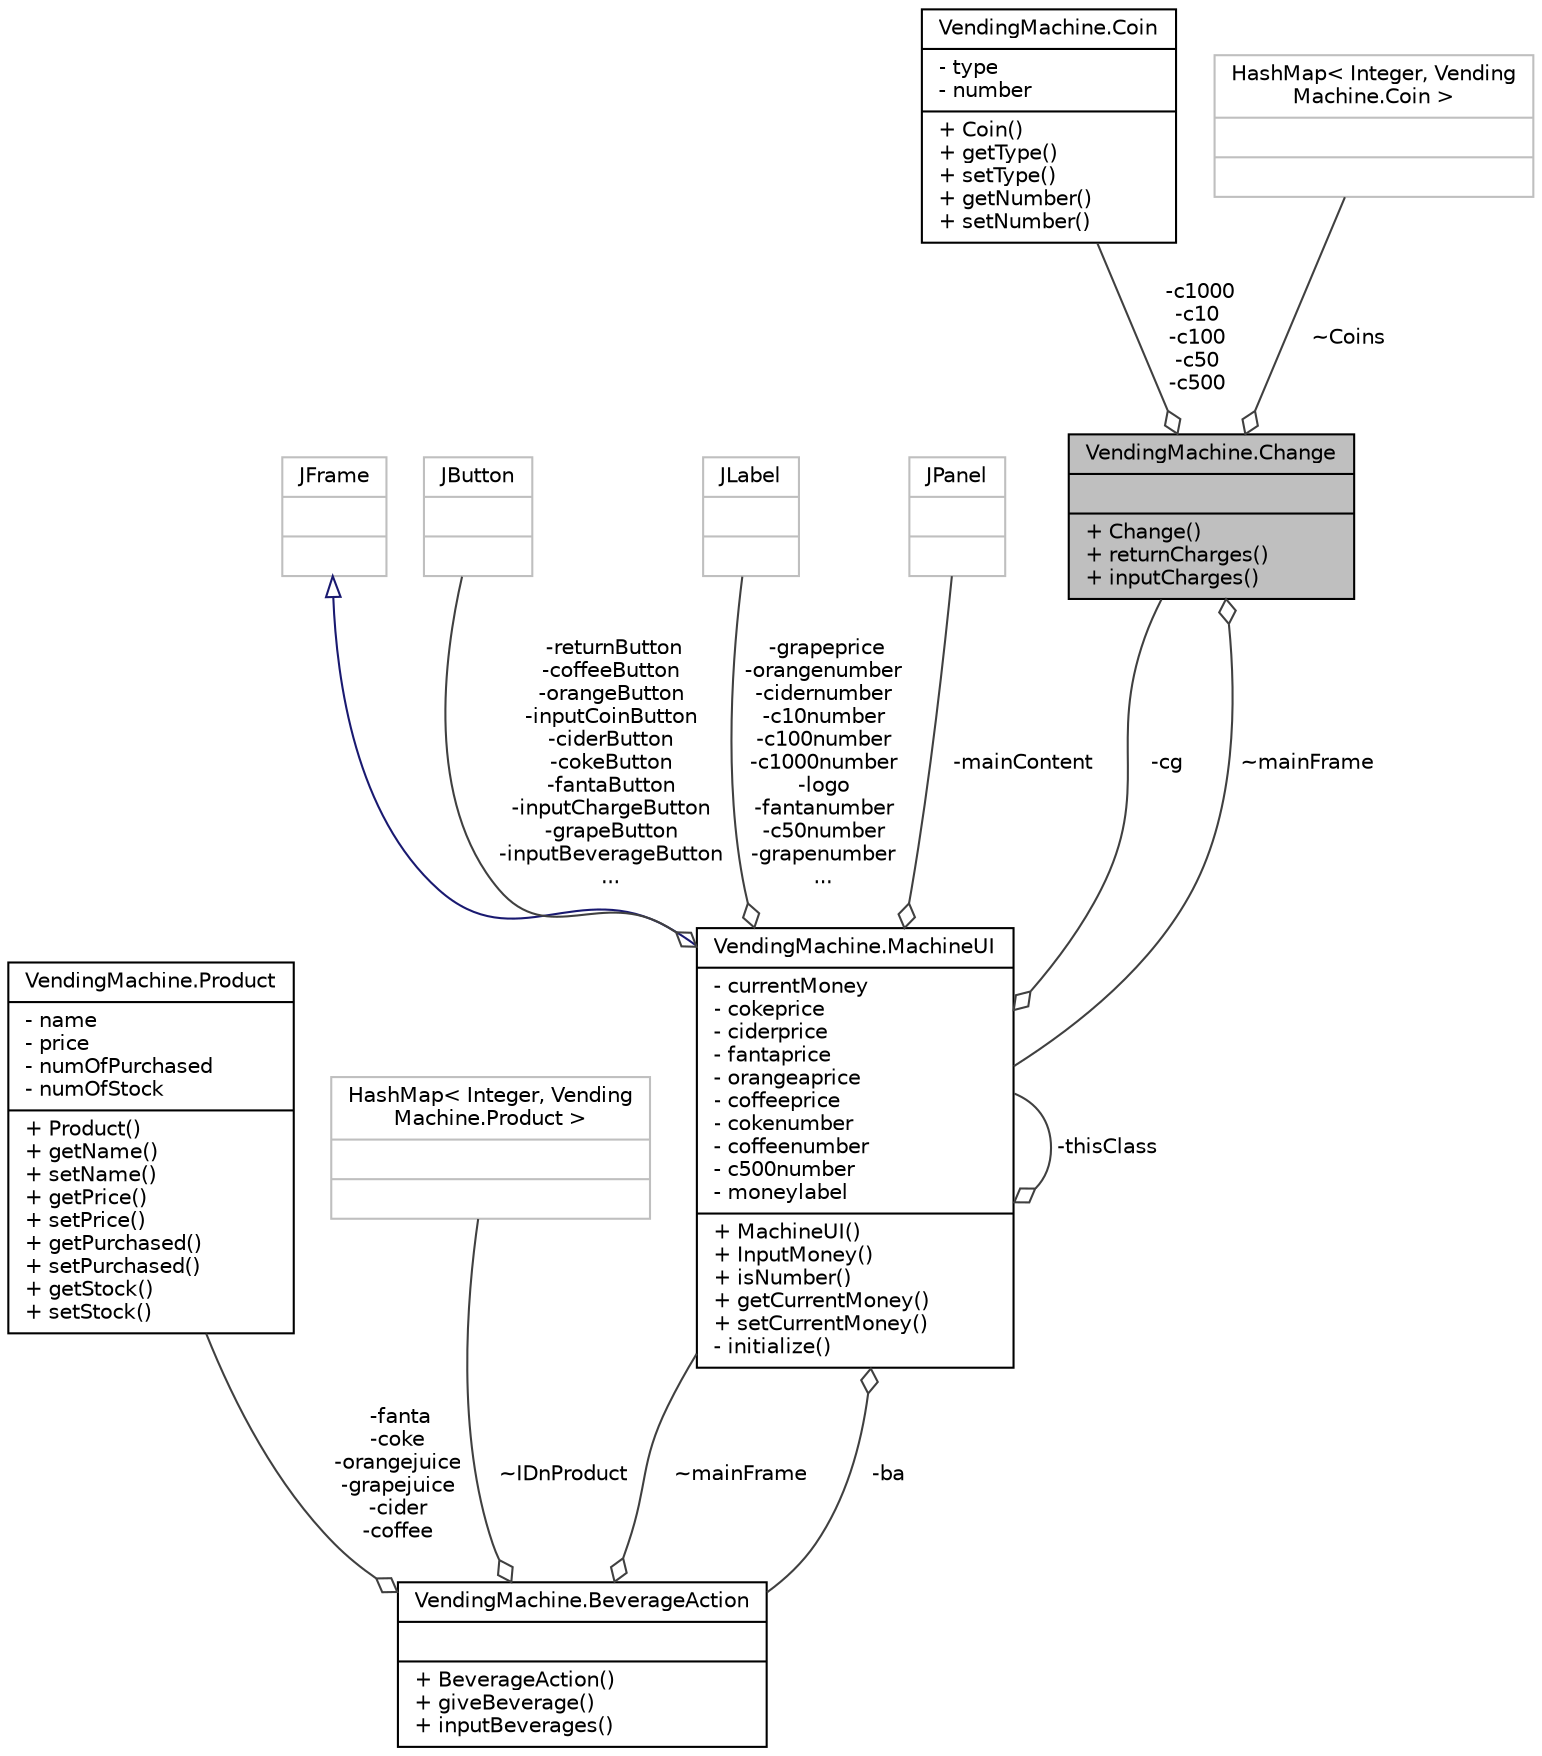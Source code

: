 digraph "VendingMachine.Change"
{
  edge [fontname="Helvetica",fontsize="10",labelfontname="Helvetica",labelfontsize="10"];
  node [fontname="Helvetica",fontsize="10",shape=record];
  Node1 [label="{VendingMachine.Change\n||+ Change()\l+ returnCharges()\l+ inputCharges()\l}",height=0.2,width=0.4,color="black", fillcolor="grey75", style="filled", fontcolor="black"];
  Node2 -> Node1 [color="grey25",fontsize="10",style="solid",label=" -c1000\n-c10\n-c100\n-c50\n-c500" ,arrowhead="odiamond",fontname="Helvetica"];
  Node2 [label="{VendingMachine.Coin\n|- type\l- number\l|+ Coin()\l+ getType()\l+ setType()\l+ getNumber()\l+ setNumber()\l}",height=0.2,width=0.4,color="black", fillcolor="white", style="filled",URL="$class_vending_machine_1_1_coin.html",tooltip="Coin Class. "];
  Node3 -> Node1 [color="grey25",fontsize="10",style="solid",label=" ~mainFrame" ,arrowhead="odiamond",fontname="Helvetica"];
  Node3 [label="{VendingMachine.MachineUI\n|- currentMoney\l- cokeprice\l- ciderprice\l- fantaprice\l- orangeaprice\l- coffeeprice\l- cokenumber\l- coffeenumber\l- c500number\l- moneylabel\l|+ MachineUI()\l+ InputMoney()\l+ isNumber()\l+ getCurrentMoney()\l+ setCurrentMoney()\l- initialize()\l}",height=0.2,width=0.4,color="black", fillcolor="white", style="filled",URL="$class_vending_machine_1_1_machine_u_i.html",tooltip="자판기 디자인이 구현되어 있는 클래스 "];
  Node4 -> Node3 [dir="back",color="midnightblue",fontsize="10",style="solid",arrowtail="onormal",fontname="Helvetica"];
  Node4 [label="{JFrame\n||}",height=0.2,width=0.4,color="grey75", fillcolor="white", style="filled"];
  Node5 -> Node3 [color="grey25",fontsize="10",style="solid",label=" -returnButton\n-coffeeButton\n-orangeButton\n-inputCoinButton\n-ciderButton\n-cokeButton\n-fantaButton\n-inputChargeButton\n-grapeButton\n-inputBeverageButton\n..." ,arrowhead="odiamond",fontname="Helvetica"];
  Node5 [label="{JButton\n||}",height=0.2,width=0.4,color="grey75", fillcolor="white", style="filled"];
  Node3 -> Node3 [color="grey25",fontsize="10",style="solid",label=" -thisClass" ,arrowhead="odiamond",fontname="Helvetica"];
  Node6 -> Node3 [color="grey25",fontsize="10",style="solid",label=" -grapeprice\n-orangenumber\n-cidernumber\n-c10number\n-c100number\n-c1000number\n-logo\n-fantanumber\n-c50number\n-grapenumber\n..." ,arrowhead="odiamond",fontname="Helvetica"];
  Node6 [label="{JLabel\n||}",height=0.2,width=0.4,color="grey75", fillcolor="white", style="filled"];
  Node7 -> Node3 [color="grey25",fontsize="10",style="solid",label=" -mainContent" ,arrowhead="odiamond",fontname="Helvetica"];
  Node7 [label="{JPanel\n||}",height=0.2,width=0.4,color="grey75", fillcolor="white", style="filled"];
  Node8 -> Node3 [color="grey25",fontsize="10",style="solid",label=" -ba" ,arrowhead="odiamond",fontname="Helvetica"];
  Node8 [label="{VendingMachine.BeverageAction\n||+ BeverageAction()\l+ giveBeverage()\l+ inputBeverages()\l}",height=0.2,width=0.4,color="black", fillcolor="white", style="filled",URL="$class_vending_machine_1_1_beverage_action.html",tooltip="음료수에 대한 액션이 구현되어 있는 클래스 "];
  Node9 -> Node8 [color="grey25",fontsize="10",style="solid",label=" -fanta\n-coke\n-orangejuice\n-grapejuice\n-cider\n-coffee" ,arrowhead="odiamond",fontname="Helvetica"];
  Node9 [label="{VendingMachine.Product\n|- name\l- price\l- numOfPurchased\l- numOfStock\l|+ Product()\l+ getName()\l+ setName()\l+ getPrice()\l+ setPrice()\l+ getPurchased()\l+ setPurchased()\l+ getStock()\l+ setStock()\l}",height=0.2,width=0.4,color="black", fillcolor="white", style="filled",URL="$class_vending_machine_1_1_product.html",tooltip="Beverage Class. "];
  Node3 -> Node8 [color="grey25",fontsize="10",style="solid",label=" ~mainFrame" ,arrowhead="odiamond",fontname="Helvetica"];
  Node10 -> Node8 [color="grey25",fontsize="10",style="solid",label=" ~IDnProduct" ,arrowhead="odiamond",fontname="Helvetica"];
  Node10 [label="{HashMap\< Integer, Vending\lMachine.Product \>\n||}",height=0.2,width=0.4,color="grey75", fillcolor="white", style="filled"];
  Node1 -> Node3 [color="grey25",fontsize="10",style="solid",label=" -cg" ,arrowhead="odiamond",fontname="Helvetica"];
  Node11 -> Node1 [color="grey25",fontsize="10",style="solid",label=" ~Coins" ,arrowhead="odiamond",fontname="Helvetica"];
  Node11 [label="{HashMap\< Integer, Vending\lMachine.Coin \>\n||}",height=0.2,width=0.4,color="grey75", fillcolor="white", style="filled"];
}
